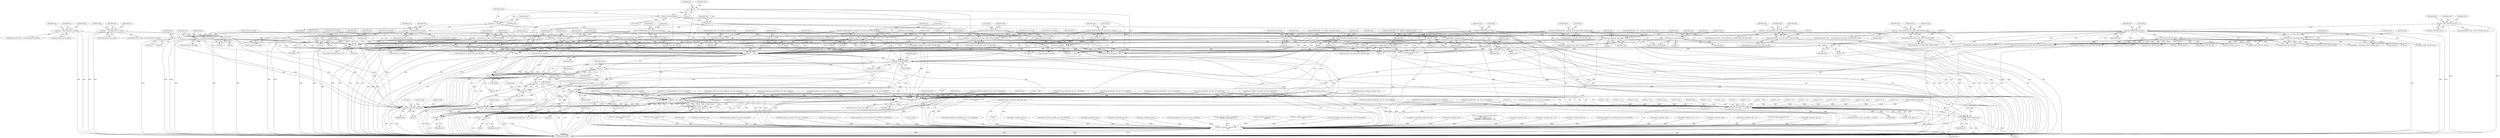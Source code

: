 digraph "0_tcpdump_50a44b6b8e4f7c127440dbd4239cf571945cc1e7@pointer" {
"1001123" [label="(Call,tptr++)"];
"1001111" [label="(Call,tptr += tlen)"];
"1000864" [label="(Call,tlen -= sizeof(struct in6_addr))"];
"1000834" [label="(Call,tlen < (int)sizeof(struct in6_addr))"];
"1000939" [label="(Call,tlen = 0)"];
"1000845" [label="(Call,tlen = 0)"];
"1000793" [label="(Call,tlen = 0)"];
"1000701" [label="(Call,tlen = nhlen)"];
"1000696" [label="(Call,nhlen = tptr[0])"];
"1000692" [label="(Call,ND_TCHECK(tptr[0]))"];
"1000689" [label="(Call,tptr +=3)"];
"1000751" [label="(Call,tlen = 0)"];
"1000887" [label="(Call,tlen = 0)"];
"1000984" [label="(Call,tlen = 0)"];
"1000820" [label="(Call,tlen -= (sizeof(struct in_addr)+BGP_VPN_RD_LEN))"];
"1000780" [label="(Call,tlen < (int)(sizeof(struct in_addr)+BGP_VPN_RD_LEN))"];
"1000782" [label="(Call,(int)(sizeof(struct in_addr)+BGP_VPN_RD_LEN))"];
"1001068" [label="(Call,tlen = 0)"];
"1000718" [label="(Call,tlen > 0)"];
"1000914" [label="(Call,tlen -= (sizeof(struct in6_addr)+BGP_VPN_RD_LEN))"];
"1000874" [label="(Call,tlen < (int)(sizeof(struct in6_addr)+BGP_VPN_RD_LEN))"];
"1000876" [label="(Call,(int)(sizeof(struct in6_addr)+BGP_VPN_RD_LEN))"];
"1000958" [label="(Call,tlen -= (sizeof(struct in_addr)))"];
"1000928" [label="(Call,tlen < (int)sizeof(struct in_addr))"];
"1000770" [label="(Call,tlen -= sizeof(struct in_addr))"];
"1000740" [label="(Call,tlen < (int)sizeof(struct in_addr))"];
"1000999" [label="(Call,tlen = 0)"];
"1000850" [label="(Call,ND_TCHECK2(tptr[0], sizeof(struct in6_addr)))"];
"1000756" [label="(Call,ND_TCHECK2(tptr[0], sizeof(struct in_addr)))"];
"1000826" [label="(Call,tptr += (sizeof(struct in_addr)+BGP_VPN_RD_LEN))"];
"1000798" [label="(Call,ND_TCHECK2(tptr[0], sizeof(struct in_addr)+BGP_VPN_RD_LEN))"];
"1000812" [label="(Call,bgp_vpn_rd_print(ndo, tptr))"];
"1000704" [label="(Call,tptr++)"];
"1000944" [label="(Call,ND_TCHECK2(tptr[0], sizeof(struct in_addr)))"];
"1000962" [label="(Call,tptr += (sizeof(struct in_addr)))"];
"1000955" [label="(Call,ipaddr_string(ndo, tptr))"];
"1001004" [label="(Call,ND_TCHECK2(tptr[0], tlen))"];
"1000989" [label="(Call,tlen < BGP_VPN_RD_LEN+1)"];
"1000774" [label="(Call,tptr += sizeof(struct in_addr))"];
"1000767" [label="(Call,ipaddr_string(ndo, tptr))"];
"1000868" [label="(Call,tptr += sizeof(struct in6_addr))"];
"1000861" [label="(Call,ip6addr_string(ndo, tptr))"];
"1001065" [label="(Call,tptr += tlen)"];
"1001023" [label="(Call,tlen-BGP_VPN_RD_LEN)"];
"1001015" [label="(Call,bgp_vpn_rd_print(ndo, tptr))"];
"1000892" [label="(Call,ND_TCHECK2(tptr[0], sizeof(struct in6_addr)+BGP_VPN_RD_LEN))"];
"1000981" [label="(Call,tptr += tlen)"];
"1000977" [label="(Call,isonsap_string(ndo, tptr, tlen))"];
"1000967" [label="(Call,ND_TCHECK2(tptr[0], tlen))"];
"1000920" [label="(Call,tptr += (sizeof(struct in6_addr)+BGP_VPN_RD_LEN))"];
"1000906" [label="(Call,bgp_vpn_rd_print(ndo, tptr))"];
"1001114" [label="(Call,ND_TCHECK(tptr[0]))"];
"1001141" [label="(Call,ND_TCHECK(tptr[0]))"];
"1001153" [label="(Call,tptr += tptr[0] + 1)"];
"1001155" [label="(Call,tptr[0] + 1)"];
"1001170" [label="(Call,tptr - pptr)"];
"1001168" [label="(Call,len - (tptr - pptr))"];
"1001167" [label="(Call,len - (tptr - pptr) > 0)"];
"1001625" [label="(Call,tptr = pptr + len)"];
"1001636" [label="(Call,tptr += advance)"];
"1001627" [label="(Call,pptr + len)"];
"1002893" [label="(Call,ndo->ndo_vflag > 1 && len)"];
"1002901" [label="(Call,ND_TCHECK2(*pptr,len))"];
"1002905" [label="(Call,print_unknown_data(ndo, pptr, \"\n\t    \", len))"];
"1001617" [label="(Call,print_unknown_data(ndo, tptr, \"\n\t    \", tlen))"];
"1001599" [label="(Call,ND_TCHECK2(*tptr,tlen))"];
"1000142" [label="(Call,tptr = pptr)"];
"1002903" [label="(Identifier,pptr)"];
"1000153" [label="(Call,len != 1)"];
"1000889" [label="(Literal,0)"];
"1000692" [label="(Call,ND_TCHECK(tptr[0]))"];
"1000902" [label="(Identifier,ndo)"];
"1001167" [label="(Call,len - (tptr - pptr) > 0)"];
"1000756" [label="(Call,ND_TCHECK2(tptr[0], sizeof(struct in_addr)))"];
"1000782" [label="(Call,(int)(sizeof(struct in_addr)+BGP_VPN_RD_LEN))"];
"1000875" [label="(Identifier,tlen)"];
"1002030" [label="(Call,decode_mdt_vpn_nlri(ndo, tptr, buf, sizeof(buf)))"];
"1001623" [label="(Identifier,advance)"];
"1000471" [label="(Call,len % 4)"];
"1000858" [label="(Identifier,ndo)"];
"1000906" [label="(Call,bgp_vpn_rd_print(ndo, tptr))"];
"1000846" [label="(Identifier,tlen)"];
"1000956" [label="(Identifier,ndo)"];
"1001141" [label="(Call,ND_TCHECK(tptr[0]))"];
"1002870" [label="(Call,ND_TCHECK2(*pptr,len))"];
"1000145" [label="(Call,tlen=len)"];
"1000794" [label="(Identifier,tlen)"];
"1000978" [label="(Identifier,ndo)"];
"1000751" [label="(Call,tlen = 0)"];
"1001224" [label="(Call,decode_labeled_prefix4(ndo, tptr, len, buf, sizeof(buf)))"];
"1001111" [label="(Call,tptr += tlen)"];
"1001617" [label="(Call,print_unknown_data(ndo, tptr, \"\n\t    \", tlen))"];
"1000719" [label="(Identifier,tlen)"];
"1000944" [label="(Call,ND_TCHECK2(tptr[0], sizeof(struct in_addr)))"];
"1000985" [label="(Identifier,tlen)"];
"1000696" [label="(Call,nhlen = tptr[0])"];
"1000872" [label="(ControlStructure,break;)"];
"1001629" [label="(Identifier,len)"];
"1000922" [label="(Call,sizeof(struct in6_addr)+BGP_VPN_RD_LEN)"];
"1000391" [label="(Call,len == 6)"];
"1000952" [label="(Identifier,ndo)"];
"1001123" [label="(Call,tptr++)"];
"1000826" [label="(Call,tptr += (sizeof(struct in_addr)+BGP_VPN_RD_LEN))"];
"1001296" [label="(Call,decode_rt_routing_info(ndo, tptr, buf, sizeof(buf)))"];
"1000312" [label="(Call,len != 4)"];
"1000772" [label="(Call,sizeof(struct in_addr))"];
"1001627" [label="(Call,pptr + len)"];
"1002899" [label="(Identifier,len)"];
"1000717" [label="(ControlStructure,while (tlen > 0))"];
"1002659" [label="(Call,as_printf(ndo, astostr, sizeof(astostr), EXTRACT_32BITS(tptr)))"];
"1001068" [label="(Call,tlen = 0)"];
"1001060" [label="(Call,tptr+BGP_VPN_RD_LEN+3)"];
"1000725" [label="(Identifier,nnh)"];
"1001636" [label="(Call,tptr += advance)"];
"1001171" [label="(Identifier,tptr)"];
"1000740" [label="(Call,tlen < (int)sizeof(struct in_addr))"];
"1001862" [label="(Call,decode_labeled_prefix6(ndo, tptr, len, buf, sizeof(buf)))"];
"1000885" [label="(Identifier,ndo)"];
"1002911" [label="(Literal,1)"];
"1000896" [label="(Call,sizeof(struct in6_addr)+BGP_VPN_RD_LEN)"];
"1001169" [label="(Identifier,len)"];
"1000832" [label="(ControlStructure,break;)"];
"1000698" [label="(Call,tptr[0])"];
"1002886" [label="(Call,print_unknown_data(ndo, pptr, \"\n\t    \", len))"];
"1000797" [label="(Block,)"];
"1001172" [label="(Identifier,pptr)"];
"1000989" [label="(Call,tlen < BGP_VPN_RD_LEN+1)"];
"1001696" [label="(Call,tptr - pptr)"];
"1000937" [label="(Identifier,ndo)"];
"1001115" [label="(Call,tptr[0])"];
"1000718" [label="(Call,tlen > 0)"];
"1002813" [label="(Call,len == 0)"];
"1000758" [label="(Identifier,tptr)"];
"1000780" [label="(Call,tlen < (int)(sizeof(struct in_addr)+BGP_VPN_RD_LEN))"];
"1002486" [label="(Call,ipaddr_string(ndo, tptr+4))"];
"1000928" [label="(Call,tlen < (int)sizeof(struct in_addr))"];
"1000892" [label="(Call,ND_TCHECK2(tptr[0], sizeof(struct in6_addr)+BGP_VPN_RD_LEN))"];
"1000701" [label="(Call,tlen = nhlen)"];
"1000338" [label="(Call,len != 4)"];
"1000693" [label="(Call,tptr[0])"];
"1000816" [label="(Identifier,ndo)"];
"1001902" [label="(Call,decode_labeled_vpn_prefix6(ndo, tptr, buf, sizeof(buf)))"];
"1001119" [label="(Identifier,snpa)"];
"1001750" [label="(Call,decode_labeled_prefix4(ndo, tptr, len, buf, sizeof(buf)))"];
"1000869" [label="(Identifier,tptr)"];
"1002816" [label="(Call,len % 12)"];
"1000200" [label="(Call,bgp_attr_get_as_size(ndo, atype, pptr, len))"];
"1002140" [label="(Call,len % 8)"];
"1001170" [label="(Call,tptr - pptr)"];
"1000840" [label="(Block,)"];
"1000874" [label="(Call,tlen < (int)(sizeof(struct in6_addr)+BGP_VPN_RD_LEN))"];
"1001568" [label="(Call,decode_labeled_vpn_clnp_prefix(ndo, tptr, buf, sizeof(buf)))"];
"1000755" [label="(Block,)"];
"1001029" [label="(Call,tptr+BGP_VPN_RD_LEN)"];
"1001168" [label="(Call,len - (tptr - pptr))"];
"1000753" [label="(Literal,0)"];
"1001432" [label="(Call,decode_labeled_prefix6(ndo, tptr, len, buf, sizeof(buf)))"];
"1001626" [label="(Identifier,tptr)"];
"1000915" [label="(Identifier,tlen)"];
"1000799" [label="(Call,tptr[0])"];
"1000822" [label="(Call,sizeof(struct in_addr)+BGP_VPN_RD_LEN)"];
"1000836" [label="(Call,(int)sizeof(struct in6_addr))"];
"1000707" [label="(Identifier,tlen)"];
"1001632" [label="(Call,advance < 0)"];
"1000742" [label="(Call,(int)sizeof(struct in_addr))"];
"1000702" [label="(Identifier,tlen)"];
"1002894" [label="(Call,ndo->ndo_vflag > 1)"];
"1000854" [label="(Call,sizeof(struct in6_addr))"];
"1000811" [label="(Block,)"];
"1002908" [label="(Literal,\"\n\t    \")"];
"1000791" [label="(Identifier,ndo)"];
"1002288" [label="(Call,ipaddr_string(ndo, tptr+2))"];
"1000865" [label="(Identifier,tlen)"];
"1000813" [label="(Identifier,ndo)"];
"1000812" [label="(Call,bgp_vpn_rd_print(ndo, tptr))"];
"1001014" [label="(Block,)"];
"1001153" [label="(Call,tptr += tptr[0] + 1)"];
"1001066" [label="(Identifier,tptr)"];
"1000905" [label="(Block,)"];
"1002062" [label="(Call,decode_multicast_vpn(ndo, tptr, buf, sizeof(buf)))"];
"1000567" [label="(Call,ipaddr_string(ndo, tptr))"];
"1000690" [label="(Identifier,tptr)"];
"1000828" [label="(Call,sizeof(struct in_addr)+BGP_VPN_RD_LEN)"];
"1000975" [label="(Block,)"];
"1000990" [label="(Identifier,tlen)"];
"1001620" [label="(Literal,\"\n\t    \")"];
"1000760" [label="(Call,sizeof(struct in_addr))"];
"1000770" [label="(Call,tlen -= sizeof(struct in_addr))"];
"1000863" [label="(Identifier,tptr)"];
"1000955" [label="(Call,ipaddr_string(ndo, tptr))"];
"1000916" [label="(Call,sizeof(struct in6_addr)+BGP_VPN_RD_LEN)"];
"1000980" [label="(Identifier,tlen)"];
"1002302" [label="(Call,ipaddr_string(ndo, tptr+2))"];
"1000820" [label="(Call,tlen -= (sizeof(struct in_addr)+BGP_VPN_RD_LEN))"];
"1002223" [label="(Call,ipaddr_string(ndo, tptr+2))"];
"1000129" [label="(MethodParameterIn,u_int len)"];
"1001630" [label="(ControlStructure,break;)"];
"1002906" [label="(Identifier,ndo)"];
"1000960" [label="(Call,sizeof(struct in_addr))"];
"1001360" [label="(Call,decode_mdt_vpn_nlri(ndo, tptr, buf, sizeof(buf)))"];
"1000999" [label="(Call,tlen = 0)"];
"1001092" [label="(Call,print_unknown_data(ndo, tptr, \"\n\t    \", tlen))"];
"1000764" [label="(Identifier,ndo)"];
"1001710" [label="(Call,decode_prefix4(ndo, tptr, len, buf, sizeof(buf)))"];
"1000984" [label="(Call,tlen = 0)"];
"1001024" [label="(Identifier,tlen)"];
"1000827" [label="(Identifier,tptr)"];
"1000771" [label="(Identifier,tlen)"];
"1001159" [label="(Literal,1)"];
"1000994" [label="(Block,)"];
"1000694" [label="(Identifier,tptr)"];
"1001472" [label="(Call,decode_labeled_vpn_prefix6(ndo, tptr, buf, sizeof(buf)))"];
"1000882" [label="(Block,)"];
"1000373" [label="(Call,len != 6)"];
"1000957" [label="(Identifier,tptr)"];
"1000704" [label="(Call,tptr++)"];
"1001069" [label="(Identifier,tlen)"];
"1001934" [label="(Call,decode_labeled_vpn_l2(ndo, tptr, buf, sizeof(buf)))"];
"1000977" [label="(Call,isonsap_string(ndo, tptr, tlen))"];
"1000888" [label="(Identifier,tlen)"];
"1002241" [label="(Call,as_printf(ndo, astostr, sizeof(astostr),\n\t\t\t    EXTRACT_32BITS(tptr+2)))"];
"1001003" [label="(Block,)"];
"1001328" [label="(Call,decode_multicast_vpn(ndo, tptr, buf, sizeof(buf)))"];
"1002627" [label="(Call,print_unknown_data(ndo, tptr+3,\"\n\t      \", length-3))"];
"1000852" [label="(Identifier,tptr)"];
"1000190" [label="(Call,!len)"];
"1000981" [label="(Call,tptr += tlen)"];
"1001048" [label="(Call,EXTRACT_24BITS(tptr+BGP_VPN_RD_LEN))"];
"1000946" [label="(Identifier,tptr)"];
"1001058" [label="(Call,ip6addr_string(ndo, tptr+BGP_VPN_RD_LEN+3))"];
"1001605" [label="(Identifier,ndo)"];
"1001113" [label="(Identifier,tlen)"];
"1002113" [label="(Call,print_unknown_data(ndo, tptr-3, \"\n\t    \", tlen))"];
"1000864" [label="(Call,tlen -= sizeof(struct in6_addr))"];
"1000986" [label="(Literal,0)"];
"1000953" [label="(Block,)"];
"1000911" [label="(Call,tptr+BGP_VPN_RD_LEN)"];
"1000788" [label="(Block,)"];
"1001998" [label="(Call,decode_labeled_vpn_clnp_prefix(ndo, tptr, buf, sizeof(buf)))"];
"1000814" [label="(Identifier,tptr)"];
"1000941" [label="(Literal,0)"];
"1001020" [label="(Call,tptr+BGP_VPN_RD_LEN)"];
"1000926" [label="(ControlStructure,break;)"];
"1000362" [label="(Call,len != 0)"];
"1001181" [label="(Block,)"];
"1001392" [label="(Call,decode_prefix6(ndo, tptr, len, buf, sizeof(buf)))"];
"1000939" [label="(Call,tlen = 0)"];
"1000914" [label="(Call,tlen -= (sizeof(struct in6_addr)+BGP_VPN_RD_LEN))"];
"1002900" [label="(Block,)"];
"1000705" [label="(Identifier,tptr)"];
"1002796" [label="(Call,bgp_attr_print(ndo, atype, tptr, alen))"];
"1001073" [label="(Call,ND_TCHECK2(tptr[0], tlen))"];
"1002540" [label="(Call,ipaddr_string(ndo, tptr))"];
"1000258" [label="(Call,as_printf(ndo, astostr, sizeof(astostr),\n\t\t\t\tas_size == 2 ?\n\t\t\t\tEXTRACT_16BITS(&tptr[2 + i]) :\n\t\t\t\tEXTRACT_32BITS(&tptr[2 + i])))"];
"1000150" [label="(Block,)"];
"1001536" [label="(Call,decode_clnp_prefix(ndo, tptr, buf, sizeof(buf)))"];
"1002806" [label="(Call,len -= alen)"];
"1000967" [label="(Call,ND_TCHECK2(tptr[0], tlen))"];
"1000850" [label="(Call,ND_TCHECK2(tptr[0], sizeof(struct in6_addr)))"];
"1001065" [label="(Call,tptr += tlen)"];
"1000861" [label="(Call,ip6addr_string(ndo, tptr))"];
"1001017" [label="(Identifier,tptr)"];
"1001621" [label="(Identifier,tlen)"];
"1001600" [label="(Call,*tptr)"];
"1000746" [label="(Block,)"];
"1000720" [label="(Literal,0)"];
"1001016" [label="(Identifier,ndo)"];
"1000927" [label="(ControlStructure,if (tlen < (int)sizeof(struct in_addr)))"];
"1000983" [label="(Identifier,tlen)"];
"1001618" [label="(Identifier,ndo)"];
"1001018" [label="(Call,isonsap_string(ndo, tptr+BGP_VPN_RD_LEN,tlen-BGP_VPN_RD_LEN))"];
"1001638" [label="(Identifier,advance)"];
"1002669" [label="(Call,len -=4)"];
"1000920" [label="(Call,tptr += (sizeof(struct in6_addr)+BGP_VPN_RD_LEN))"];
"1001005" [label="(Call,tptr[0])"];
"1000971" [label="(Identifier,tlen)"];
"1000808" [label="(Identifier,ndo)"];
"1000833" [label="(ControlStructure,if (tlen < (int)sizeof(struct in6_addr)))"];
"1000963" [label="(Identifier,tptr)"];
"1000762" [label="(Call,ND_PRINT((ndo, \"%s\",ipaddr_string(ndo, tptr))))"];
"1001114" [label="(Call,ND_TCHECK(tptr[0]))"];
"1000893" [label="(Call,tptr[0])"];
"1000929" [label="(Identifier,tlen)"];
"1000948" [label="(Call,sizeof(struct in_addr))"];
"1001062" [label="(Call,BGP_VPN_RD_LEN+3)"];
"1000891" [label="(Block,)"];
"1001015" [label="(Call,bgp_vpn_rd_print(ndo, tptr))"];
"1001264" [label="(Call,decode_labeled_vpn_prefix4(ndo, tptr, buf, sizeof(buf)))"];
"1000774" [label="(Call,tptr += sizeof(struct in_addr))"];
"1000991" [label="(Call,BGP_VPN_RD_LEN+1)"];
"1002893" [label="(Call,ndo->ndo_vflag > 1 && len)"];
"1001008" [label="(Identifier,tlen)"];
"1000376" [label="(Call,len != 8)"];
"1001004" [label="(Call,ND_TCHECK2(tptr[0], tlen))"];
"1001006" [label="(Identifier,tptr)"];
"1000126" [label="(MethodParameterIn,netdissect_options *ndo)"];
"1000739" [label="(ControlStructure,if (tlen < (int)sizeof(struct in_addr)))"];
"1000757" [label="(Call,tptr[0])"];
"1000802" [label="(Call,sizeof(struct in_addr)+BGP_VPN_RD_LEN)"];
"1000988" [label="(ControlStructure,if (tlen < BGP_VPN_RD_LEN+1))"];
"1001097" [label="(Call,tptr += tlen)"];
"1000921" [label="(Identifier,tptr)"];
"1001001" [label="(Literal,0)"];
"1002901" [label="(Call,ND_TCHECK2(*pptr,len))"];
"1000856" [label="(Call,ND_PRINT((ndo, \"%s\", ip6addr_string(ndo, tptr))))"];
"1001038" [label="(Call,ipaddr_string(ndo, tptr+BGP_VPN_RD_LEN+4))"];
"1000870" [label="(Call,sizeof(struct in6_addr))"];
"1001166" [label="(ControlStructure,while (len - (tptr - pptr) > 0))"];
"1000966" [label="(ControlStructure,break;)"];
"1000598" [label="(Call,ipaddr_string(ndo, tptr))"];
"1000835" [label="(Identifier,tlen)"];
"1000741" [label="(Identifier,tlen)"];
"1000968" [label="(Call,tptr[0])"];
"1000878" [label="(Call,sizeof(struct in6_addr)+BGP_VPN_RD_LEN)"];
"1000964" [label="(Call,sizeof(struct in_addr))"];
"1000974" [label="(Identifier,ndo)"];
"1002915" [label="(MethodReturn,RET)"];
"1001639" [label="(JumpTarget,done:)"];
"1000859" [label="(Block,)"];
"1000548" [label="(Call,len != 4)"];
"1000876" [label="(Call,(int)(sizeof(struct in6_addr)+BGP_VPN_RD_LEN))"];
"1000815" [label="(Call,ipaddr_string(ndo, tptr+BGP_VPN_RD_LEN))"];
"1002830" [label="(Call,len > 0)"];
"1001156" [label="(Call,tptr[0])"];
"1000428" [label="(Call,ipaddr_string(ndo, tptr + 4))"];
"1000776" [label="(Call,sizeof(struct in_addr))"];
"1001126" [label="(Identifier,snpa)"];
"1000851" [label="(Call,tptr[0])"];
"1000894" [label="(Identifier,tptr)"];
"1001637" [label="(Identifier,tptr)"];
"1000930" [label="(Call,(int)sizeof(struct in_addr))"];
"1000436" [label="(Call,len != 8)"];
"1001140" [label="(Block,)"];
"1000934" [label="(Block,)"];
"1001611" [label="(ControlStructure,if (ndo->ndo_vflag <= 1))"];
"1000862" [label="(Identifier,ndo)"];
"1002207" [label="(Call,ipaddr_string(ndo, tptr+4))"];
"1001107" [label="(Identifier,ndo)"];
"1001000" [label="(Identifier,tlen)"];
"1001154" [label="(Identifier,tptr)"];
"1002892" [label="(ControlStructure,if (ndo->ndo_vflag > 1 && len))"];
"1000887" [label="(Call,tlen = 0)"];
"1001619" [label="(Identifier,tptr)"];
"1001049" [label="(Call,tptr+BGP_VPN_RD_LEN)"];
"1000697" [label="(Identifier,nhlen)"];
"1000778" [label="(ControlStructure,break;)"];
"1000767" [label="(Call,ipaddr_string(ndo, tptr))"];
"1000180" [label="(Call,len % 2)"];
"1001625" [label="(Call,tptr = pptr + len)"];
"1001028" [label="(Call,EXTRACT_32BITS(tptr+BGP_VPN_RD_LEN))"];
"1002902" [label="(Call,*pptr)"];
"1000909" [label="(Call,ip6addr_string(ndo, tptr+BGP_VPN_RD_LEN))"];
"1001112" [label="(Identifier,tptr)"];
"1001011" [label="(Identifier,ndo)"];
"1000845" [label="(Call,tlen = 0)"];
"1000800" [label="(Identifier,tptr)"];
"1001790" [label="(Call,decode_labeled_vpn_prefix4(ndo, tptr, buf, sizeof(buf)))"];
"1000959" [label="(Identifier,tlen)"];
"1000987" [label="(ControlStructure,break;)"];
"1001147" [label="(Identifier,ndo)"];
"1001694" [label="(Call,len - (tptr - pptr))"];
"1000331" [label="(Call,ipaddr_string(ndo, tptr))"];
"1000962" [label="(Call,tptr += (sizeof(struct in_addr)))"];
"1001025" [label="(Identifier,BGP_VPN_RD_LEN)"];
"1000821" [label="(Identifier,tlen)"];
"1000943" [label="(Block,)"];
"1001504" [label="(Call,decode_labeled_vpn_l2(ndo, tptr, buf, sizeof(buf)))"];
"1001118" [label="(Call,snpa = tptr[0])"];
"1000868" [label="(Call,tptr += sizeof(struct in6_addr))"];
"1000779" [label="(ControlStructure,if (tlen < (int)(sizeof(struct in_addr)+BGP_VPN_RD_LEN)))"];
"1000408" [label="(Call,ipaddr_string(ndo, tptr + 2))"];
"1001071" [label="(ControlStructure,break;)"];
"1001142" [label="(Call,tptr[0])"];
"1000945" [label="(Call,tptr[0])"];
"1001822" [label="(Call,decode_prefix6(ndo, tptr, len, buf, sizeof(buf)))"];
"1002905" [label="(Call,print_unknown_data(ndo, pptr, \"\n\t    \", len))"];
"1002520" [label="(Call,ipaddr_string(ndo, tptr))"];
"1000798" [label="(Call,ND_TCHECK2(tptr[0], sizeof(struct in_addr)+BGP_VPN_RD_LEN))"];
"1000982" [label="(Identifier,tptr)"];
"1001040" [label="(Call,tptr+BGP_VPN_RD_LEN+4)"];
"1000768" [label="(Identifier,ndo)"];
"1000128" [label="(MethodParameterIn,const u_char *pptr)"];
"1000910" [label="(Identifier,ndo)"];
"1000463" [label="(Call,ipaddr_string(ndo, tptr + 4))"];
"1002382" [label="(Call,print_unknown_data(ndo, tptr, \"\n\t      \", 8))"];
"1002465" [label="(Call,ipaddr_string(ndo, tptr+4))"];
"1000682" [label="(Call,print_unknown_data(ndo, tptr, \"\n\t    \", tlen))"];
"1000775" [label="(Identifier,tptr)"];
"1000834" [label="(Call,tlen < (int)sizeof(struct in6_addr))"];
"1000781" [label="(Identifier,tlen)"];
"1001174" [label="(Block,)"];
"1001155" [label="(Call,tptr[0] + 1)"];
"1000703" [label="(Identifier,nhlen)"];
"1000843" [label="(Identifier,ndo)"];
"1000972" [label="(Call,ND_PRINT((ndo, \"%s\", isonsap_string(ndo, tptr, tlen))))"];
"1001173" [label="(Literal,0)"];
"1000873" [label="(ControlStructure,if (tlen < (int)(sizeof(struct in6_addr)+BGP_VPN_RD_LEN)))"];
"1000793" [label="(Call,tlen = 0)"];
"1001116" [label="(Identifier,tptr)"];
"1000691" [label="(Literal,3)"];
"1002556" [label="(Call,print_unknown_data(ndo, tptr, \"\n\t      \", tlen))"];
"1002907" [label="(Identifier,pptr)"];
"1000907" [label="(Identifier,ndo)"];
"1001602" [label="(Identifier,tlen)"];
"1000849" [label="(Block,)"];
"1001628" [label="(Identifier,pptr)"];
"1001599" [label="(Call,ND_TCHECK2(*tptr,tlen))"];
"1001067" [label="(Identifier,tlen)"];
"1000866" [label="(Call,sizeof(struct in6_addr))"];
"1000979" [label="(Identifier,tptr)"];
"1000795" [label="(Literal,0)"];
"1000950" [label="(Call,ND_PRINT((ndo, \"%s\", ipaddr_string(ndo, tptr))))"];
"1000997" [label="(Identifier,ndo)"];
"1000738" [label="(Block,)"];
"1001178" [label="(Identifier,af)"];
"1002904" [label="(Identifier,len)"];
"1002503" [label="(Call,ipaddr_string(ndo, tptr))"];
"1000752" [label="(Identifier,tlen)"];
"1000784" [label="(Call,sizeof(struct in_addr)+BGP_VPN_RD_LEN)"];
"1001070" [label="(Literal,0)"];
"1001023" [label="(Call,tlen-BGP_VPN_RD_LEN)"];
"1000769" [label="(Identifier,tptr)"];
"1000847" [label="(Literal,0)"];
"1000817" [label="(Call,tptr+BGP_VPN_RD_LEN)"];
"1000749" [label="(Identifier,ndo)"];
"1000958" [label="(Call,tlen -= (sizeof(struct in_addr)))"];
"1002909" [label="(Identifier,len)"];
"1000573" [label="(Call,len % 4)"];
"1000940" [label="(Identifier,tlen)"];
"1000689" [label="(Call,tptr +=3)"];
"1001042" [label="(Call,BGP_VPN_RD_LEN+4)"];
"1001019" [label="(Identifier,ndo)"];
"1000908" [label="(Identifier,tptr)"];
"1001966" [label="(Call,decode_clnp_prefix(ndo, tptr, buf, sizeof(buf)))"];
"1001139" [label="(Identifier,snpa)"];
"1001184" [label="(Call,decode_prefix4(ndo, tptr, len, buf, sizeof(buf)))"];
"1001124" [label="(Identifier,tptr)"];
"1000765" [label="(Block,)"];
"1001123" -> "1000150"  [label="AST: "];
"1001123" -> "1001124"  [label="CFG: "];
"1001124" -> "1001123"  [label="AST: "];
"1001126" -> "1001123"  [label="CFG: "];
"1001111" -> "1001123"  [label="DDG: "];
"1001114" -> "1001123"  [label="DDG: "];
"1001123" -> "1001141"  [label="DDG: "];
"1001123" -> "1001153"  [label="DDG: "];
"1001123" -> "1001155"  [label="DDG: "];
"1001123" -> "1001170"  [label="DDG: "];
"1001123" -> "1001599"  [label="DDG: "];
"1001123" -> "1001617"  [label="DDG: "];
"1001123" -> "1001636"  [label="DDG: "];
"1001111" -> "1000150"  [label="AST: "];
"1001111" -> "1001113"  [label="CFG: "];
"1001112" -> "1001111"  [label="AST: "];
"1001113" -> "1001111"  [label="AST: "];
"1001116" -> "1001111"  [label="CFG: "];
"1001111" -> "1002915"  [label="DDG: "];
"1000864" -> "1001111"  [label="DDG: "];
"1000939" -> "1001111"  [label="DDG: "];
"1000845" -> "1001111"  [label="DDG: "];
"1000793" -> "1001111"  [label="DDG: "];
"1000701" -> "1001111"  [label="DDG: "];
"1000751" -> "1001111"  [label="DDG: "];
"1000887" -> "1001111"  [label="DDG: "];
"1000984" -> "1001111"  [label="DDG: "];
"1000820" -> "1001111"  [label="DDG: "];
"1001068" -> "1001111"  [label="DDG: "];
"1000718" -> "1001111"  [label="DDG: "];
"1000914" -> "1001111"  [label="DDG: "];
"1000958" -> "1001111"  [label="DDG: "];
"1000770" -> "1001111"  [label="DDG: "];
"1000999" -> "1001111"  [label="DDG: "];
"1000850" -> "1001111"  [label="DDG: "];
"1000756" -> "1001111"  [label="DDG: "];
"1000826" -> "1001111"  [label="DDG: "];
"1000798" -> "1001111"  [label="DDG: "];
"1000704" -> "1001111"  [label="DDG: "];
"1000944" -> "1001111"  [label="DDG: "];
"1000962" -> "1001111"  [label="DDG: "];
"1001004" -> "1001111"  [label="DDG: "];
"1000774" -> "1001111"  [label="DDG: "];
"1000868" -> "1001111"  [label="DDG: "];
"1001065" -> "1001111"  [label="DDG: "];
"1000892" -> "1001111"  [label="DDG: "];
"1000981" -> "1001111"  [label="DDG: "];
"1000920" -> "1001111"  [label="DDG: "];
"1000967" -> "1001111"  [label="DDG: "];
"1000692" -> "1001111"  [label="DDG: "];
"1000689" -> "1001111"  [label="DDG: "];
"1001111" -> "1001114"  [label="DDG: "];
"1001111" -> "1001118"  [label="DDG: "];
"1001111" -> "1001141"  [label="DDG: "];
"1001111" -> "1001170"  [label="DDG: "];
"1001111" -> "1001599"  [label="DDG: "];
"1001111" -> "1001617"  [label="DDG: "];
"1001111" -> "1001636"  [label="DDG: "];
"1000864" -> "1000849"  [label="AST: "];
"1000864" -> "1000866"  [label="CFG: "];
"1000865" -> "1000864"  [label="AST: "];
"1000866" -> "1000864"  [label="AST: "];
"1000869" -> "1000864"  [label="CFG: "];
"1000864" -> "1002915"  [label="DDG: "];
"1000864" -> "1000718"  [label="DDG: "];
"1000834" -> "1000864"  [label="DDG: "];
"1000864" -> "1001599"  [label="DDG: "];
"1000834" -> "1000833"  [label="AST: "];
"1000834" -> "1000836"  [label="CFG: "];
"1000835" -> "1000834"  [label="AST: "];
"1000836" -> "1000834"  [label="AST: "];
"1000843" -> "1000834"  [label="CFG: "];
"1000852" -> "1000834"  [label="CFG: "];
"1000834" -> "1002915"  [label="DDG: "];
"1000834" -> "1002915"  [label="DDG: "];
"1000939" -> "1000934"  [label="AST: "];
"1000939" -> "1000941"  [label="CFG: "];
"1000940" -> "1000939"  [label="AST: "];
"1000941" -> "1000939"  [label="AST: "];
"1000966" -> "1000939"  [label="CFG: "];
"1000939" -> "1002915"  [label="DDG: "];
"1000939" -> "1000718"  [label="DDG: "];
"1000939" -> "1001599"  [label="DDG: "];
"1000845" -> "1000840"  [label="AST: "];
"1000845" -> "1000847"  [label="CFG: "];
"1000846" -> "1000845"  [label="AST: "];
"1000847" -> "1000845"  [label="AST: "];
"1000872" -> "1000845"  [label="CFG: "];
"1000845" -> "1002915"  [label="DDG: "];
"1000845" -> "1000718"  [label="DDG: "];
"1000845" -> "1001599"  [label="DDG: "];
"1000793" -> "1000788"  [label="AST: "];
"1000793" -> "1000795"  [label="CFG: "];
"1000794" -> "1000793"  [label="AST: "];
"1000795" -> "1000793"  [label="AST: "];
"1000832" -> "1000793"  [label="CFG: "];
"1000793" -> "1002915"  [label="DDG: "];
"1000793" -> "1000718"  [label="DDG: "];
"1000793" -> "1001599"  [label="DDG: "];
"1000701" -> "1000150"  [label="AST: "];
"1000701" -> "1000703"  [label="CFG: "];
"1000702" -> "1000701"  [label="AST: "];
"1000703" -> "1000701"  [label="AST: "];
"1000705" -> "1000701"  [label="CFG: "];
"1000701" -> "1002915"  [label="DDG: "];
"1000696" -> "1000701"  [label="DDG: "];
"1000701" -> "1000718"  [label="DDG: "];
"1000701" -> "1001599"  [label="DDG: "];
"1000696" -> "1000150"  [label="AST: "];
"1000696" -> "1000698"  [label="CFG: "];
"1000697" -> "1000696"  [label="AST: "];
"1000698" -> "1000696"  [label="AST: "];
"1000702" -> "1000696"  [label="CFG: "];
"1000692" -> "1000696"  [label="DDG: "];
"1000689" -> "1000696"  [label="DDG: "];
"1000692" -> "1000150"  [label="AST: "];
"1000692" -> "1000693"  [label="CFG: "];
"1000693" -> "1000692"  [label="AST: "];
"1000697" -> "1000692"  [label="CFG: "];
"1000692" -> "1002915"  [label="DDG: "];
"1000689" -> "1000692"  [label="DDG: "];
"1000692" -> "1000704"  [label="DDG: "];
"1000692" -> "1001073"  [label="DDG: "];
"1000692" -> "1001114"  [label="DDG: "];
"1000689" -> "1000150"  [label="AST: "];
"1000689" -> "1000691"  [label="CFG: "];
"1000690" -> "1000689"  [label="AST: "];
"1000691" -> "1000689"  [label="AST: "];
"1000694" -> "1000689"  [label="CFG: "];
"1000689" -> "1000704"  [label="DDG: "];
"1000689" -> "1001073"  [label="DDG: "];
"1000689" -> "1001114"  [label="DDG: "];
"1000751" -> "1000746"  [label="AST: "];
"1000751" -> "1000753"  [label="CFG: "];
"1000752" -> "1000751"  [label="AST: "];
"1000753" -> "1000751"  [label="AST: "];
"1000778" -> "1000751"  [label="CFG: "];
"1000751" -> "1002915"  [label="DDG: "];
"1000751" -> "1000718"  [label="DDG: "];
"1000751" -> "1001599"  [label="DDG: "];
"1000887" -> "1000882"  [label="AST: "];
"1000887" -> "1000889"  [label="CFG: "];
"1000888" -> "1000887"  [label="AST: "];
"1000889" -> "1000887"  [label="AST: "];
"1000926" -> "1000887"  [label="CFG: "];
"1000887" -> "1002915"  [label="DDG: "];
"1000887" -> "1000718"  [label="DDG: "];
"1000887" -> "1001599"  [label="DDG: "];
"1000984" -> "1000738"  [label="AST: "];
"1000984" -> "1000986"  [label="CFG: "];
"1000985" -> "1000984"  [label="AST: "];
"1000986" -> "1000984"  [label="AST: "];
"1000987" -> "1000984"  [label="CFG: "];
"1000984" -> "1002915"  [label="DDG: "];
"1000984" -> "1000718"  [label="DDG: "];
"1000984" -> "1001599"  [label="DDG: "];
"1000820" -> "1000797"  [label="AST: "];
"1000820" -> "1000822"  [label="CFG: "];
"1000821" -> "1000820"  [label="AST: "];
"1000822" -> "1000820"  [label="AST: "];
"1000827" -> "1000820"  [label="CFG: "];
"1000820" -> "1002915"  [label="DDG: "];
"1000820" -> "1000718"  [label="DDG: "];
"1000780" -> "1000820"  [label="DDG: "];
"1000820" -> "1001599"  [label="DDG: "];
"1000780" -> "1000779"  [label="AST: "];
"1000780" -> "1000782"  [label="CFG: "];
"1000781" -> "1000780"  [label="AST: "];
"1000782" -> "1000780"  [label="AST: "];
"1000791" -> "1000780"  [label="CFG: "];
"1000800" -> "1000780"  [label="CFG: "];
"1000780" -> "1002915"  [label="DDG: "];
"1000780" -> "1002915"  [label="DDG: "];
"1000782" -> "1000780"  [label="DDG: "];
"1000782" -> "1000784"  [label="CFG: "];
"1000783" -> "1000782"  [label="AST: "];
"1000784" -> "1000782"  [label="AST: "];
"1000782" -> "1002915"  [label="DDG: "];
"1001068" -> "1001003"  [label="AST: "];
"1001068" -> "1001070"  [label="CFG: "];
"1001069" -> "1001068"  [label="AST: "];
"1001070" -> "1001068"  [label="AST: "];
"1001071" -> "1001068"  [label="CFG: "];
"1001068" -> "1002915"  [label="DDG: "];
"1001068" -> "1000718"  [label="DDG: "];
"1001068" -> "1001599"  [label="DDG: "];
"1000718" -> "1000717"  [label="AST: "];
"1000718" -> "1000720"  [label="CFG: "];
"1000719" -> "1000718"  [label="AST: "];
"1000720" -> "1000718"  [label="AST: "];
"1000725" -> "1000718"  [label="CFG: "];
"1001107" -> "1000718"  [label="CFG: "];
"1000718" -> "1002915"  [label="DDG: "];
"1000914" -> "1000718"  [label="DDG: "];
"1000958" -> "1000718"  [label="DDG: "];
"1000770" -> "1000718"  [label="DDG: "];
"1000999" -> "1000718"  [label="DDG: "];
"1000718" -> "1001073"  [label="DDG: "];
"1000718" -> "1001599"  [label="DDG: "];
"1000914" -> "1000891"  [label="AST: "];
"1000914" -> "1000916"  [label="CFG: "];
"1000915" -> "1000914"  [label="AST: "];
"1000916" -> "1000914"  [label="AST: "];
"1000921" -> "1000914"  [label="CFG: "];
"1000914" -> "1002915"  [label="DDG: "];
"1000874" -> "1000914"  [label="DDG: "];
"1000914" -> "1001599"  [label="DDG: "];
"1000874" -> "1000873"  [label="AST: "];
"1000874" -> "1000876"  [label="CFG: "];
"1000875" -> "1000874"  [label="AST: "];
"1000876" -> "1000874"  [label="AST: "];
"1000885" -> "1000874"  [label="CFG: "];
"1000894" -> "1000874"  [label="CFG: "];
"1000874" -> "1002915"  [label="DDG: "];
"1000874" -> "1002915"  [label="DDG: "];
"1000876" -> "1000874"  [label="DDG: "];
"1000876" -> "1000878"  [label="CFG: "];
"1000877" -> "1000876"  [label="AST: "];
"1000878" -> "1000876"  [label="AST: "];
"1000876" -> "1002915"  [label="DDG: "];
"1000958" -> "1000943"  [label="AST: "];
"1000958" -> "1000960"  [label="CFG: "];
"1000959" -> "1000958"  [label="AST: "];
"1000960" -> "1000958"  [label="AST: "];
"1000963" -> "1000958"  [label="CFG: "];
"1000958" -> "1002915"  [label="DDG: "];
"1000928" -> "1000958"  [label="DDG: "];
"1000958" -> "1001599"  [label="DDG: "];
"1000928" -> "1000927"  [label="AST: "];
"1000928" -> "1000930"  [label="CFG: "];
"1000929" -> "1000928"  [label="AST: "];
"1000930" -> "1000928"  [label="AST: "];
"1000937" -> "1000928"  [label="CFG: "];
"1000946" -> "1000928"  [label="CFG: "];
"1000928" -> "1002915"  [label="DDG: "];
"1000928" -> "1002915"  [label="DDG: "];
"1000770" -> "1000755"  [label="AST: "];
"1000770" -> "1000772"  [label="CFG: "];
"1000771" -> "1000770"  [label="AST: "];
"1000772" -> "1000770"  [label="AST: "];
"1000775" -> "1000770"  [label="CFG: "];
"1000770" -> "1002915"  [label="DDG: "];
"1000740" -> "1000770"  [label="DDG: "];
"1000770" -> "1001599"  [label="DDG: "];
"1000740" -> "1000739"  [label="AST: "];
"1000740" -> "1000742"  [label="CFG: "];
"1000741" -> "1000740"  [label="AST: "];
"1000742" -> "1000740"  [label="AST: "];
"1000749" -> "1000740"  [label="CFG: "];
"1000758" -> "1000740"  [label="CFG: "];
"1000740" -> "1002915"  [label="DDG: "];
"1000740" -> "1002915"  [label="DDG: "];
"1000999" -> "1000994"  [label="AST: "];
"1000999" -> "1001001"  [label="CFG: "];
"1001000" -> "1000999"  [label="AST: "];
"1001001" -> "1000999"  [label="AST: "];
"1001071" -> "1000999"  [label="CFG: "];
"1000999" -> "1002915"  [label="DDG: "];
"1000999" -> "1001599"  [label="DDG: "];
"1000850" -> "1000849"  [label="AST: "];
"1000850" -> "1000854"  [label="CFG: "];
"1000851" -> "1000850"  [label="AST: "];
"1000854" -> "1000850"  [label="AST: "];
"1000858" -> "1000850"  [label="CFG: "];
"1000850" -> "1002915"  [label="DDG: "];
"1000850" -> "1002915"  [label="DDG: "];
"1000850" -> "1000861"  [label="DDG: "];
"1000850" -> "1000868"  [label="DDG: "];
"1000850" -> "1001073"  [label="DDG: "];
"1000850" -> "1001114"  [label="DDG: "];
"1000756" -> "1000755"  [label="AST: "];
"1000756" -> "1000760"  [label="CFG: "];
"1000757" -> "1000756"  [label="AST: "];
"1000760" -> "1000756"  [label="AST: "];
"1000764" -> "1000756"  [label="CFG: "];
"1000756" -> "1002915"  [label="DDG: "];
"1000756" -> "1002915"  [label="DDG: "];
"1000756" -> "1000767"  [label="DDG: "];
"1000756" -> "1000774"  [label="DDG: "];
"1000756" -> "1001073"  [label="DDG: "];
"1000756" -> "1001114"  [label="DDG: "];
"1000826" -> "1000797"  [label="AST: "];
"1000826" -> "1000828"  [label="CFG: "];
"1000827" -> "1000826"  [label="AST: "];
"1000828" -> "1000826"  [label="AST: "];
"1000832" -> "1000826"  [label="CFG: "];
"1000826" -> "1002915"  [label="DDG: "];
"1000826" -> "1002915"  [label="DDG: "];
"1000798" -> "1000826"  [label="DDG: "];
"1000812" -> "1000826"  [label="DDG: "];
"1000826" -> "1001073"  [label="DDG: "];
"1000826" -> "1001092"  [label="DDG: "];
"1000826" -> "1001097"  [label="DDG: "];
"1000798" -> "1000797"  [label="AST: "];
"1000798" -> "1000802"  [label="CFG: "];
"1000799" -> "1000798"  [label="AST: "];
"1000802" -> "1000798"  [label="AST: "];
"1000808" -> "1000798"  [label="CFG: "];
"1000798" -> "1002915"  [label="DDG: "];
"1000798" -> "1002915"  [label="DDG: "];
"1000798" -> "1000812"  [label="DDG: "];
"1000798" -> "1000815"  [label="DDG: "];
"1000798" -> "1000817"  [label="DDG: "];
"1000798" -> "1001073"  [label="DDG: "];
"1000798" -> "1001114"  [label="DDG: "];
"1000812" -> "1000811"  [label="AST: "];
"1000812" -> "1000814"  [label="CFG: "];
"1000813" -> "1000812"  [label="AST: "];
"1000814" -> "1000812"  [label="AST: "];
"1000816" -> "1000812"  [label="CFG: "];
"1000812" -> "1002915"  [label="DDG: "];
"1000812" -> "1000815"  [label="DDG: "];
"1000812" -> "1000815"  [label="DDG: "];
"1000812" -> "1000817"  [label="DDG: "];
"1000704" -> "1000150"  [label="AST: "];
"1000704" -> "1000705"  [label="CFG: "];
"1000705" -> "1000704"  [label="AST: "];
"1000707" -> "1000704"  [label="CFG: "];
"1000704" -> "1001073"  [label="DDG: "];
"1000704" -> "1001092"  [label="DDG: "];
"1000704" -> "1001097"  [label="DDG: "];
"1000944" -> "1000943"  [label="AST: "];
"1000944" -> "1000948"  [label="CFG: "];
"1000945" -> "1000944"  [label="AST: "];
"1000948" -> "1000944"  [label="AST: "];
"1000952" -> "1000944"  [label="CFG: "];
"1000944" -> "1002915"  [label="DDG: "];
"1000944" -> "1002915"  [label="DDG: "];
"1000944" -> "1000955"  [label="DDG: "];
"1000944" -> "1000962"  [label="DDG: "];
"1000944" -> "1001073"  [label="DDG: "];
"1000944" -> "1001114"  [label="DDG: "];
"1000962" -> "1000943"  [label="AST: "];
"1000962" -> "1000964"  [label="CFG: "];
"1000963" -> "1000962"  [label="AST: "];
"1000964" -> "1000962"  [label="AST: "];
"1000966" -> "1000962"  [label="CFG: "];
"1000962" -> "1002915"  [label="DDG: "];
"1000955" -> "1000962"  [label="DDG: "];
"1000962" -> "1001073"  [label="DDG: "];
"1000962" -> "1001092"  [label="DDG: "];
"1000962" -> "1001097"  [label="DDG: "];
"1000955" -> "1000953"  [label="AST: "];
"1000955" -> "1000957"  [label="CFG: "];
"1000956" -> "1000955"  [label="AST: "];
"1000957" -> "1000955"  [label="AST: "];
"1000950" -> "1000955"  [label="CFG: "];
"1000955" -> "1002915"  [label="DDG: "];
"1000955" -> "1002915"  [label="DDG: "];
"1000955" -> "1001092"  [label="DDG: "];
"1000955" -> "1001617"  [label="DDG: "];
"1000955" -> "1002905"  [label="DDG: "];
"1001004" -> "1001003"  [label="AST: "];
"1001004" -> "1001008"  [label="CFG: "];
"1001005" -> "1001004"  [label="AST: "];
"1001008" -> "1001004"  [label="AST: "];
"1001011" -> "1001004"  [label="CFG: "];
"1001004" -> "1002915"  [label="DDG: "];
"1001004" -> "1002915"  [label="DDG: "];
"1000989" -> "1001004"  [label="DDG: "];
"1001004" -> "1001015"  [label="DDG: "];
"1001004" -> "1001018"  [label="DDG: "];
"1001004" -> "1001020"  [label="DDG: "];
"1001004" -> "1001023"  [label="DDG: "];
"1001004" -> "1001028"  [label="DDG: "];
"1001004" -> "1001029"  [label="DDG: "];
"1001004" -> "1001038"  [label="DDG: "];
"1001004" -> "1001040"  [label="DDG: "];
"1001004" -> "1001048"  [label="DDG: "];
"1001004" -> "1001049"  [label="DDG: "];
"1001004" -> "1001058"  [label="DDG: "];
"1001004" -> "1001060"  [label="DDG: "];
"1001004" -> "1001065"  [label="DDG: "];
"1001004" -> "1001073"  [label="DDG: "];
"1001004" -> "1001114"  [label="DDG: "];
"1000989" -> "1000988"  [label="AST: "];
"1000989" -> "1000991"  [label="CFG: "];
"1000990" -> "1000989"  [label="AST: "];
"1000991" -> "1000989"  [label="AST: "];
"1000997" -> "1000989"  [label="CFG: "];
"1001006" -> "1000989"  [label="CFG: "];
"1000989" -> "1002915"  [label="DDG: "];
"1000989" -> "1002915"  [label="DDG: "];
"1000774" -> "1000755"  [label="AST: "];
"1000774" -> "1000776"  [label="CFG: "];
"1000775" -> "1000774"  [label="AST: "];
"1000776" -> "1000774"  [label="AST: "];
"1000778" -> "1000774"  [label="CFG: "];
"1000774" -> "1002915"  [label="DDG: "];
"1000767" -> "1000774"  [label="DDG: "];
"1000774" -> "1001073"  [label="DDG: "];
"1000774" -> "1001092"  [label="DDG: "];
"1000774" -> "1001097"  [label="DDG: "];
"1000767" -> "1000765"  [label="AST: "];
"1000767" -> "1000769"  [label="CFG: "];
"1000768" -> "1000767"  [label="AST: "];
"1000769" -> "1000767"  [label="AST: "];
"1000762" -> "1000767"  [label="CFG: "];
"1000767" -> "1002915"  [label="DDG: "];
"1000767" -> "1002915"  [label="DDG: "];
"1000767" -> "1001092"  [label="DDG: "];
"1000767" -> "1001617"  [label="DDG: "];
"1000767" -> "1002905"  [label="DDG: "];
"1000868" -> "1000849"  [label="AST: "];
"1000868" -> "1000870"  [label="CFG: "];
"1000869" -> "1000868"  [label="AST: "];
"1000870" -> "1000868"  [label="AST: "];
"1000872" -> "1000868"  [label="CFG: "];
"1000868" -> "1002915"  [label="DDG: "];
"1000861" -> "1000868"  [label="DDG: "];
"1000868" -> "1001073"  [label="DDG: "];
"1000868" -> "1001092"  [label="DDG: "];
"1000868" -> "1001097"  [label="DDG: "];
"1000861" -> "1000859"  [label="AST: "];
"1000861" -> "1000863"  [label="CFG: "];
"1000862" -> "1000861"  [label="AST: "];
"1000863" -> "1000861"  [label="AST: "];
"1000856" -> "1000861"  [label="CFG: "];
"1000861" -> "1002915"  [label="DDG: "];
"1000861" -> "1002915"  [label="DDG: "];
"1000861" -> "1001092"  [label="DDG: "];
"1000861" -> "1001617"  [label="DDG: "];
"1000861" -> "1002905"  [label="DDG: "];
"1001065" -> "1001003"  [label="AST: "];
"1001065" -> "1001067"  [label="CFG: "];
"1001066" -> "1001065"  [label="AST: "];
"1001067" -> "1001065"  [label="AST: "];
"1001069" -> "1001065"  [label="CFG: "];
"1001065" -> "1002915"  [label="DDG: "];
"1001023" -> "1001065"  [label="DDG: "];
"1001015" -> "1001065"  [label="DDG: "];
"1001065" -> "1001073"  [label="DDG: "];
"1001065" -> "1001092"  [label="DDG: "];
"1001065" -> "1001097"  [label="DDG: "];
"1001023" -> "1001018"  [label="AST: "];
"1001023" -> "1001025"  [label="CFG: "];
"1001024" -> "1001023"  [label="AST: "];
"1001025" -> "1001023"  [label="AST: "];
"1001018" -> "1001023"  [label="CFG: "];
"1001023" -> "1001018"  [label="DDG: "];
"1001023" -> "1001018"  [label="DDG: "];
"1001023" -> "1001028"  [label="DDG: "];
"1001023" -> "1001029"  [label="DDG: "];
"1001023" -> "1001038"  [label="DDG: "];
"1001023" -> "1001040"  [label="DDG: "];
"1001023" -> "1001042"  [label="DDG: "];
"1001023" -> "1001048"  [label="DDG: "];
"1001023" -> "1001049"  [label="DDG: "];
"1001023" -> "1001058"  [label="DDG: "];
"1001023" -> "1001060"  [label="DDG: "];
"1001023" -> "1001062"  [label="DDG: "];
"1001015" -> "1001014"  [label="AST: "];
"1001015" -> "1001017"  [label="CFG: "];
"1001016" -> "1001015"  [label="AST: "];
"1001017" -> "1001015"  [label="AST: "];
"1001019" -> "1001015"  [label="CFG: "];
"1001015" -> "1002915"  [label="DDG: "];
"1001015" -> "1001018"  [label="DDG: "];
"1001015" -> "1001018"  [label="DDG: "];
"1001015" -> "1001020"  [label="DDG: "];
"1001015" -> "1001028"  [label="DDG: "];
"1001015" -> "1001029"  [label="DDG: "];
"1001015" -> "1001038"  [label="DDG: "];
"1001015" -> "1001040"  [label="DDG: "];
"1001015" -> "1001048"  [label="DDG: "];
"1001015" -> "1001049"  [label="DDG: "];
"1001015" -> "1001058"  [label="DDG: "];
"1001015" -> "1001060"  [label="DDG: "];
"1000892" -> "1000891"  [label="AST: "];
"1000892" -> "1000896"  [label="CFG: "];
"1000893" -> "1000892"  [label="AST: "];
"1000896" -> "1000892"  [label="AST: "];
"1000902" -> "1000892"  [label="CFG: "];
"1000892" -> "1002915"  [label="DDG: "];
"1000892" -> "1002915"  [label="DDG: "];
"1000892" -> "1000906"  [label="DDG: "];
"1000892" -> "1000909"  [label="DDG: "];
"1000892" -> "1000911"  [label="DDG: "];
"1000892" -> "1000920"  [label="DDG: "];
"1000892" -> "1001073"  [label="DDG: "];
"1000892" -> "1001114"  [label="DDG: "];
"1000981" -> "1000738"  [label="AST: "];
"1000981" -> "1000983"  [label="CFG: "];
"1000982" -> "1000981"  [label="AST: "];
"1000983" -> "1000981"  [label="AST: "];
"1000985" -> "1000981"  [label="CFG: "];
"1000981" -> "1002915"  [label="DDG: "];
"1000977" -> "1000981"  [label="DDG: "];
"1000977" -> "1000981"  [label="DDG: "];
"1000967" -> "1000981"  [label="DDG: "];
"1000981" -> "1001073"  [label="DDG: "];
"1000981" -> "1001092"  [label="DDG: "];
"1000981" -> "1001097"  [label="DDG: "];
"1000977" -> "1000975"  [label="AST: "];
"1000977" -> "1000980"  [label="CFG: "];
"1000978" -> "1000977"  [label="AST: "];
"1000979" -> "1000977"  [label="AST: "];
"1000980" -> "1000977"  [label="AST: "];
"1000972" -> "1000977"  [label="CFG: "];
"1000977" -> "1002915"  [label="DDG: "];
"1000977" -> "1002915"  [label="DDG: "];
"1000967" -> "1000977"  [label="DDG: "];
"1000967" -> "1000977"  [label="DDG: "];
"1000977" -> "1001092"  [label="DDG: "];
"1000977" -> "1001617"  [label="DDG: "];
"1000977" -> "1002905"  [label="DDG: "];
"1000967" -> "1000738"  [label="AST: "];
"1000967" -> "1000971"  [label="CFG: "];
"1000968" -> "1000967"  [label="AST: "];
"1000971" -> "1000967"  [label="AST: "];
"1000974" -> "1000967"  [label="CFG: "];
"1000967" -> "1002915"  [label="DDG: "];
"1000967" -> "1002915"  [label="DDG: "];
"1000967" -> "1001073"  [label="DDG: "];
"1000967" -> "1001114"  [label="DDG: "];
"1000920" -> "1000891"  [label="AST: "];
"1000920" -> "1000922"  [label="CFG: "];
"1000921" -> "1000920"  [label="AST: "];
"1000922" -> "1000920"  [label="AST: "];
"1000926" -> "1000920"  [label="CFG: "];
"1000920" -> "1002915"  [label="DDG: "];
"1000920" -> "1002915"  [label="DDG: "];
"1000906" -> "1000920"  [label="DDG: "];
"1000920" -> "1001073"  [label="DDG: "];
"1000920" -> "1001092"  [label="DDG: "];
"1000920" -> "1001097"  [label="DDG: "];
"1000906" -> "1000905"  [label="AST: "];
"1000906" -> "1000908"  [label="CFG: "];
"1000907" -> "1000906"  [label="AST: "];
"1000908" -> "1000906"  [label="AST: "];
"1000910" -> "1000906"  [label="CFG: "];
"1000906" -> "1002915"  [label="DDG: "];
"1000906" -> "1000909"  [label="DDG: "];
"1000906" -> "1000909"  [label="DDG: "];
"1000906" -> "1000911"  [label="DDG: "];
"1001114" -> "1000150"  [label="AST: "];
"1001114" -> "1001115"  [label="CFG: "];
"1001115" -> "1001114"  [label="AST: "];
"1001119" -> "1001114"  [label="CFG: "];
"1001114" -> "1002915"  [label="DDG: "];
"1001114" -> "1001118"  [label="DDG: "];
"1001114" -> "1001141"  [label="DDG: "];
"1001114" -> "1001170"  [label="DDG: "];
"1001114" -> "1001599"  [label="DDG: "];
"1001114" -> "1001617"  [label="DDG: "];
"1001114" -> "1001636"  [label="DDG: "];
"1001141" -> "1001140"  [label="AST: "];
"1001141" -> "1001142"  [label="CFG: "];
"1001142" -> "1001141"  [label="AST: "];
"1001147" -> "1001141"  [label="CFG: "];
"1001141" -> "1002915"  [label="DDG: "];
"1001153" -> "1001141"  [label="DDG: "];
"1001141" -> "1001153"  [label="DDG: "];
"1001141" -> "1001155"  [label="DDG: "];
"1001141" -> "1001170"  [label="DDG: "];
"1001141" -> "1001599"  [label="DDG: "];
"1001141" -> "1001617"  [label="DDG: "];
"1001141" -> "1001636"  [label="DDG: "];
"1001153" -> "1001140"  [label="AST: "];
"1001153" -> "1001155"  [label="CFG: "];
"1001154" -> "1001153"  [label="AST: "];
"1001155" -> "1001153"  [label="AST: "];
"1001139" -> "1001153"  [label="CFG: "];
"1001153" -> "1002915"  [label="DDG: "];
"1001153" -> "1001155"  [label="DDG: "];
"1001153" -> "1001170"  [label="DDG: "];
"1001153" -> "1001599"  [label="DDG: "];
"1001153" -> "1001617"  [label="DDG: "];
"1001153" -> "1001636"  [label="DDG: "];
"1001155" -> "1001159"  [label="CFG: "];
"1001156" -> "1001155"  [label="AST: "];
"1001159" -> "1001155"  [label="AST: "];
"1001155" -> "1002915"  [label="DDG: "];
"1001170" -> "1001168"  [label="AST: "];
"1001170" -> "1001172"  [label="CFG: "];
"1001171" -> "1001170"  [label="AST: "];
"1001172" -> "1001170"  [label="AST: "];
"1001168" -> "1001170"  [label="CFG: "];
"1001170" -> "1002915"  [label="DDG: "];
"1001170" -> "1002915"  [label="DDG: "];
"1001170" -> "1001168"  [label="DDG: "];
"1001170" -> "1001168"  [label="DDG: "];
"1001636" -> "1001170"  [label="DDG: "];
"1000128" -> "1001170"  [label="DDG: "];
"1001170" -> "1001617"  [label="DDG: "];
"1001170" -> "1001625"  [label="DDG: "];
"1001170" -> "1001627"  [label="DDG: "];
"1001170" -> "1002905"  [label="DDG: "];
"1001168" -> "1001167"  [label="AST: "];
"1001169" -> "1001168"  [label="AST: "];
"1001173" -> "1001168"  [label="CFG: "];
"1001168" -> "1002915"  [label="DDG: "];
"1001168" -> "1001167"  [label="DDG: "];
"1001168" -> "1001167"  [label="DDG: "];
"1001432" -> "1001168"  [label="DDG: "];
"1001224" -> "1001168"  [label="DDG: "];
"1001392" -> "1001168"  [label="DDG: "];
"1001184" -> "1001168"  [label="DDG: "];
"1000129" -> "1001168"  [label="DDG: "];
"1001168" -> "1001625"  [label="DDG: "];
"1001168" -> "1001627"  [label="DDG: "];
"1001168" -> "1002893"  [label="DDG: "];
"1001167" -> "1001166"  [label="AST: "];
"1001167" -> "1001173"  [label="CFG: "];
"1001173" -> "1001167"  [label="AST: "];
"1001178" -> "1001167"  [label="CFG: "];
"1001639" -> "1001167"  [label="CFG: "];
"1001167" -> "1002915"  [label="DDG: "];
"1001167" -> "1002915"  [label="DDG: "];
"1001625" -> "1001181"  [label="AST: "];
"1001625" -> "1001627"  [label="CFG: "];
"1001626" -> "1001625"  [label="AST: "];
"1001627" -> "1001625"  [label="AST: "];
"1001630" -> "1001625"  [label="CFG: "];
"1001625" -> "1002915"  [label="DDG: "];
"1001625" -> "1002915"  [label="DDG: "];
"1000128" -> "1001625"  [label="DDG: "];
"1000129" -> "1001625"  [label="DDG: "];
"1001625" -> "1001636"  [label="DDG: "];
"1001636" -> "1001174"  [label="AST: "];
"1001636" -> "1001638"  [label="CFG: "];
"1001637" -> "1001636"  [label="AST: "];
"1001638" -> "1001636"  [label="AST: "];
"1001169" -> "1001636"  [label="CFG: "];
"1001636" -> "1002915"  [label="DDG: "];
"1001632" -> "1001636"  [label="DDG: "];
"1001328" -> "1001636"  [label="DDG: "];
"1001472" -> "1001636"  [label="DDG: "];
"1001504" -> "1001636"  [label="DDG: "];
"1001536" -> "1001636"  [label="DDG: "];
"1001224" -> "1001636"  [label="DDG: "];
"1001392" -> "1001636"  [label="DDG: "];
"1001568" -> "1001636"  [label="DDG: "];
"1001360" -> "1001636"  [label="DDG: "];
"1001184" -> "1001636"  [label="DDG: "];
"1001264" -> "1001636"  [label="DDG: "];
"1001432" -> "1001636"  [label="DDG: "];
"1001296" -> "1001636"  [label="DDG: "];
"1001627" -> "1001629"  [label="CFG: "];
"1001628" -> "1001627"  [label="AST: "];
"1001629" -> "1001627"  [label="AST: "];
"1001627" -> "1002915"  [label="DDG: "];
"1000128" -> "1001627"  [label="DDG: "];
"1000129" -> "1001627"  [label="DDG: "];
"1002893" -> "1002892"  [label="AST: "];
"1002893" -> "1002894"  [label="CFG: "];
"1002893" -> "1002899"  [label="CFG: "];
"1002894" -> "1002893"  [label="AST: "];
"1002899" -> "1002893"  [label="AST: "];
"1002903" -> "1002893"  [label="CFG: "];
"1002911" -> "1002893"  [label="CFG: "];
"1002893" -> "1002915"  [label="DDG: "];
"1002893" -> "1002915"  [label="DDG: "];
"1002893" -> "1002915"  [label="DDG: "];
"1002894" -> "1002893"  [label="DDG: "];
"1002894" -> "1002893"  [label="DDG: "];
"1000338" -> "1002893"  [label="DDG: "];
"1001694" -> "1002893"  [label="DDG: "];
"1000180" -> "1002893"  [label="DDG: "];
"1000573" -> "1002893"  [label="DDG: "];
"1000153" -> "1002893"  [label="DDG: "];
"1001750" -> "1002893"  [label="DDG: "];
"1002806" -> "1002893"  [label="DDG: "];
"1001392" -> "1002893"  [label="DDG: "];
"1000376" -> "1002893"  [label="DDG: "];
"1001862" -> "1002893"  [label="DDG: "];
"1002830" -> "1002893"  [label="DDG: "];
"1000436" -> "1002893"  [label="DDG: "];
"1001822" -> "1002893"  [label="DDG: "];
"1000471" -> "1002893"  [label="DDG: "];
"1000391" -> "1002893"  [label="DDG: "];
"1001710" -> "1002893"  [label="DDG: "];
"1000312" -> "1002893"  [label="DDG: "];
"1002870" -> "1002893"  [label="DDG: "];
"1002813" -> "1002893"  [label="DDG: "];
"1000190" -> "1002893"  [label="DDG: "];
"1001432" -> "1002893"  [label="DDG: "];
"1002886" -> "1002893"  [label="DDG: "];
"1002816" -> "1002893"  [label="DDG: "];
"1001224" -> "1002893"  [label="DDG: "];
"1002140" -> "1002893"  [label="DDG: "];
"1000373" -> "1002893"  [label="DDG: "];
"1000548" -> "1002893"  [label="DDG: "];
"1002669" -> "1002893"  [label="DDG: "];
"1000362" -> "1002893"  [label="DDG: "];
"1001184" -> "1002893"  [label="DDG: "];
"1000129" -> "1002893"  [label="DDG: "];
"1000200" -> "1002893"  [label="DDG: "];
"1002893" -> "1002901"  [label="DDG: "];
"1002901" -> "1002900"  [label="AST: "];
"1002901" -> "1002904"  [label="CFG: "];
"1002902" -> "1002901"  [label="AST: "];
"1002904" -> "1002901"  [label="AST: "];
"1002906" -> "1002901"  [label="CFG: "];
"1002901" -> "1002915"  [label="DDG: "];
"1002901" -> "1002915"  [label="DDG: "];
"1002870" -> "1002901"  [label="DDG: "];
"1000129" -> "1002901"  [label="DDG: "];
"1002901" -> "1002905"  [label="DDG: "];
"1002905" -> "1002900"  [label="AST: "];
"1002905" -> "1002909"  [label="CFG: "];
"1002906" -> "1002905"  [label="AST: "];
"1002907" -> "1002905"  [label="AST: "];
"1002908" -> "1002905"  [label="AST: "];
"1002909" -> "1002905"  [label="AST: "];
"1002911" -> "1002905"  [label="CFG: "];
"1002905" -> "1002915"  [label="DDG: "];
"1002905" -> "1002915"  [label="DDG: "];
"1002905" -> "1002915"  [label="DDG: "];
"1002905" -> "1002915"  [label="DDG: "];
"1000598" -> "1002905"  [label="DDG: "];
"1000331" -> "1002905"  [label="DDG: "];
"1001018" -> "1002905"  [label="DDG: "];
"1001092" -> "1002905"  [label="DDG: "];
"1002886" -> "1002905"  [label="DDG: "];
"1002886" -> "1002905"  [label="DDG: "];
"1001264" -> "1002905"  [label="DDG: "];
"1000258" -> "1002905"  [label="DDG: "];
"1002113" -> "1002905"  [label="DDG: "];
"1002223" -> "1002905"  [label="DDG: "];
"1000815" -> "1002905"  [label="DDG: "];
"1002540" -> "1002905"  [label="DDG: "];
"1001432" -> "1002905"  [label="DDG: "];
"1000200" -> "1002905"  [label="DDG: "];
"1000200" -> "1002905"  [label="DDG: "];
"1001862" -> "1002905"  [label="DDG: "];
"1001392" -> "1002905"  [label="DDG: "];
"1002486" -> "1002905"  [label="DDG: "];
"1001184" -> "1002905"  [label="DDG: "];
"1000567" -> "1002905"  [label="DDG: "];
"1001328" -> "1002905"  [label="DDG: "];
"1000408" -> "1002905"  [label="DDG: "];
"1002241" -> "1002905"  [label="DDG: "];
"1001568" -> "1002905"  [label="DDG: "];
"1000682" -> "1002905"  [label="DDG: "];
"1002465" -> "1002905"  [label="DDG: "];
"1001822" -> "1002905"  [label="DDG: "];
"1001750" -> "1002905"  [label="DDG: "];
"1002627" -> "1002905"  [label="DDG: "];
"1002030" -> "1002905"  [label="DDG: "];
"1001472" -> "1002905"  [label="DDG: "];
"1002382" -> "1002905"  [label="DDG: "];
"1001536" -> "1002905"  [label="DDG: "];
"1002796" -> "1002905"  [label="DDG: "];
"1001934" -> "1002905"  [label="DDG: "];
"1002207" -> "1002905"  [label="DDG: "];
"1001998" -> "1002905"  [label="DDG: "];
"1002062" -> "1002905"  [label="DDG: "];
"1000909" -> "1002905"  [label="DDG: "];
"1001224" -> "1002905"  [label="DDG: "];
"1000463" -> "1002905"  [label="DDG: "];
"1001504" -> "1002905"  [label="DDG: "];
"1001710" -> "1002905"  [label="DDG: "];
"1001790" -> "1002905"  [label="DDG: "];
"1002288" -> "1002905"  [label="DDG: "];
"1001360" -> "1002905"  [label="DDG: "];
"1001966" -> "1002905"  [label="DDG: "];
"1001617" -> "1002905"  [label="DDG: "];
"1001902" -> "1002905"  [label="DDG: "];
"1002302" -> "1002905"  [label="DDG: "];
"1001058" -> "1002905"  [label="DDG: "];
"1001296" -> "1002905"  [label="DDG: "];
"1002520" -> "1002905"  [label="DDG: "];
"1000428" -> "1002905"  [label="DDG: "];
"1001038" -> "1002905"  [label="DDG: "];
"1002556" -> "1002905"  [label="DDG: "];
"1002659" -> "1002905"  [label="DDG: "];
"1002503" -> "1002905"  [label="DDG: "];
"1000126" -> "1002905"  [label="DDG: "];
"1001696" -> "1002905"  [label="DDG: "];
"1000128" -> "1002905"  [label="DDG: "];
"1000129" -> "1002905"  [label="DDG: "];
"1001617" -> "1001611"  [label="AST: "];
"1001617" -> "1001621"  [label="CFG: "];
"1001618" -> "1001617"  [label="AST: "];
"1001619" -> "1001617"  [label="AST: "];
"1001620" -> "1001617"  [label="AST: "];
"1001621" -> "1001617"  [label="AST: "];
"1001623" -> "1001617"  [label="CFG: "];
"1001617" -> "1002915"  [label="DDG: "];
"1001617" -> "1002915"  [label="DDG: "];
"1001617" -> "1002915"  [label="DDG: "];
"1001617" -> "1001599"  [label="DDG: "];
"1001264" -> "1001617"  [label="DDG: "];
"1000815" -> "1001617"  [label="DDG: "];
"1001432" -> "1001617"  [label="DDG: "];
"1001472" -> "1001617"  [label="DDG: "];
"1001536" -> "1001617"  [label="DDG: "];
"1001018" -> "1001617"  [label="DDG: "];
"1000909" -> "1001617"  [label="DDG: "];
"1001224" -> "1001617"  [label="DDG: "];
"1001504" -> "1001617"  [label="DDG: "];
"1001360" -> "1001617"  [label="DDG: "];
"1001058" -> "1001617"  [label="DDG: "];
"1001392" -> "1001617"  [label="DDG: "];
"1001184" -> "1001617"  [label="DDG: "];
"1001328" -> "1001617"  [label="DDG: "];
"1001568" -> "1001617"  [label="DDG: "];
"1001296" -> "1001617"  [label="DDG: "];
"1001038" -> "1001617"  [label="DDG: "];
"1000126" -> "1001617"  [label="DDG: "];
"1000142" -> "1001617"  [label="DDG: "];
"1001599" -> "1001617"  [label="DDG: "];
"1001599" -> "1001181"  [label="AST: "];
"1001599" -> "1001602"  [label="CFG: "];
"1001600" -> "1001599"  [label="AST: "];
"1001602" -> "1001599"  [label="AST: "];
"1001605" -> "1001599"  [label="CFG: "];
"1001599" -> "1002915"  [label="DDG: "];
"1001599" -> "1002915"  [label="DDG: "];
"1001599" -> "1002915"  [label="DDG: "];
"1000145" -> "1001599"  [label="DDG: "];
}

